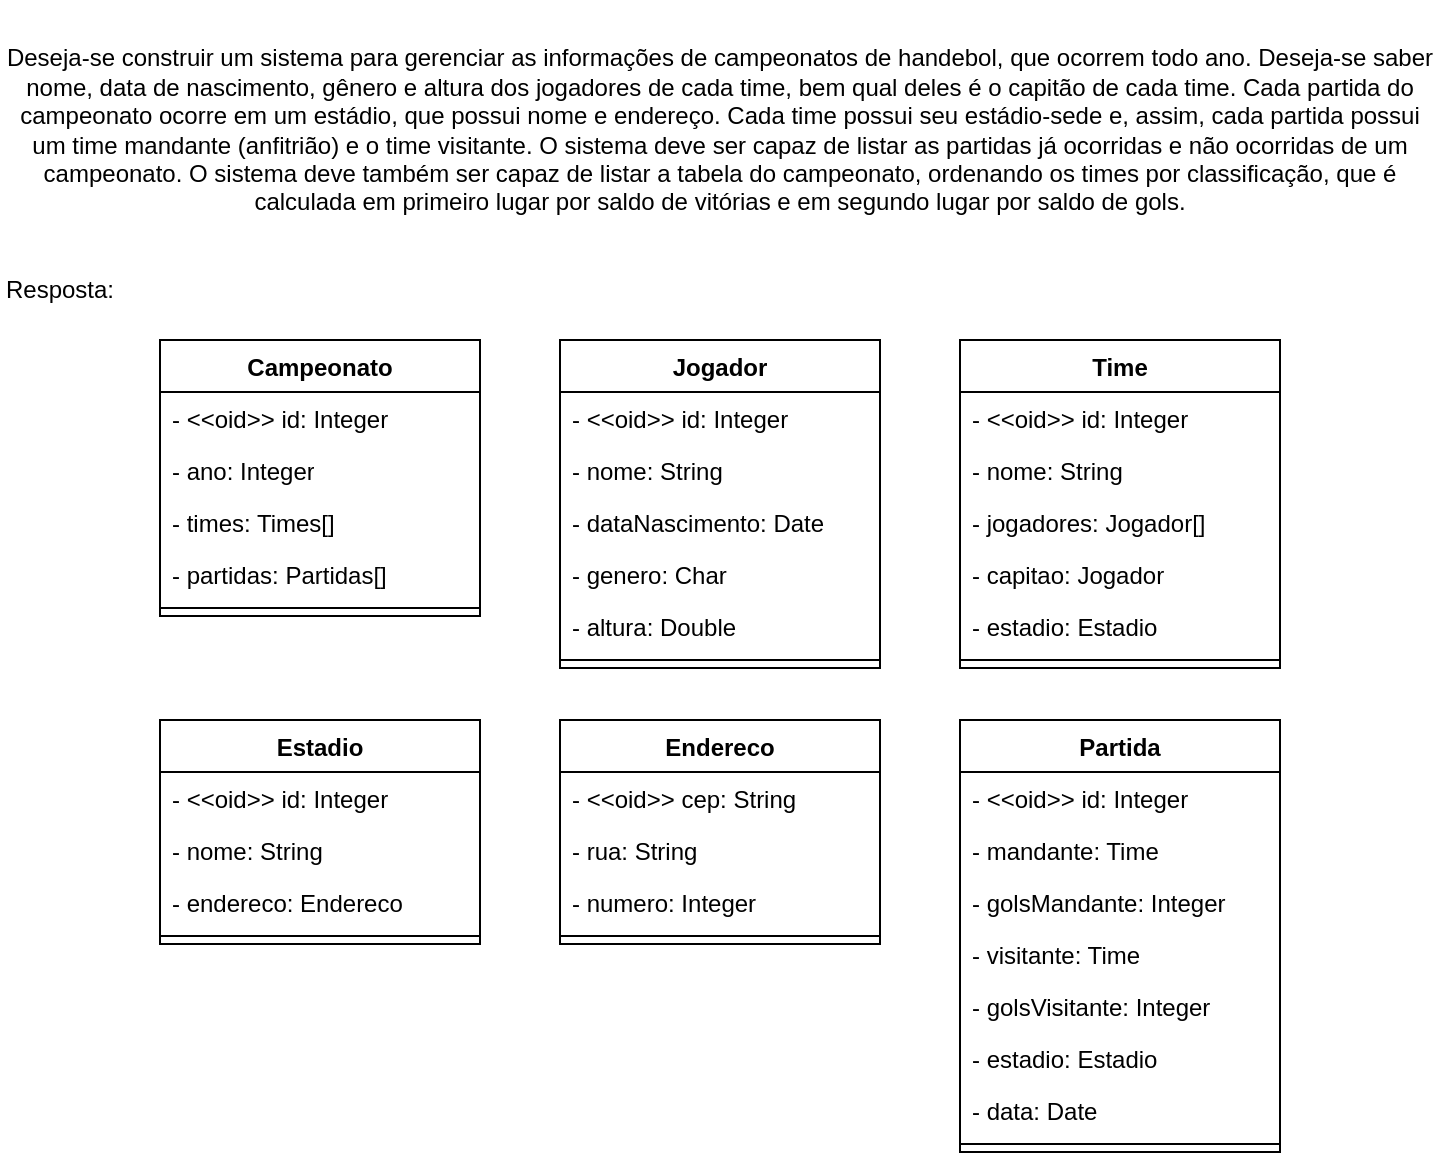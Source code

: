 <mxfile version="21.2.8" type="device">
  <diagram id="C5RBs43oDa-KdzZeNtuy" name="Page-1">
    <mxGraphModel dx="1707" dy="527" grid="1" gridSize="10" guides="1" tooltips="1" connect="1" arrows="1" fold="1" page="1" pageScale="1" pageWidth="827" pageHeight="1169" math="0" shadow="0">
      <root>
        <mxCell id="WIyWlLk6GJQsqaUBKTNV-0" />
        <mxCell id="WIyWlLk6GJQsqaUBKTNV-1" parent="WIyWlLk6GJQsqaUBKTNV-0" />
        <mxCell id="zkfFHV4jXpPFQw0GAbJ--0" value="Jogador" style="swimlane;fontStyle=1;align=center;verticalAlign=top;childLayout=stackLayout;horizontal=1;startSize=26;horizontalStack=0;resizeParent=1;resizeLast=0;collapsible=1;marginBottom=0;rounded=0;shadow=0;strokeWidth=1;" parent="WIyWlLk6GJQsqaUBKTNV-1" vertex="1">
          <mxGeometry x="160" y="200" width="160" height="164" as="geometry">
            <mxRectangle x="230" y="140" width="160" height="26" as="alternateBounds" />
          </mxGeometry>
        </mxCell>
        <mxCell id="zUPCb1UgoMydF-zfF0vw-2" value="- &lt;&lt;oid&gt;&gt; id: Integer" style="text;align=left;verticalAlign=top;spacingLeft=4;spacingRight=4;overflow=hidden;rotatable=0;points=[[0,0.5],[1,0.5]];portConstraint=eastwest;" vertex="1" parent="zkfFHV4jXpPFQw0GAbJ--0">
          <mxGeometry y="26" width="160" height="26" as="geometry" />
        </mxCell>
        <mxCell id="zkfFHV4jXpPFQw0GAbJ--1" value="- nome: String" style="text;align=left;verticalAlign=top;spacingLeft=4;spacingRight=4;overflow=hidden;rotatable=0;points=[[0,0.5],[1,0.5]];portConstraint=eastwest;" parent="zkfFHV4jXpPFQw0GAbJ--0" vertex="1">
          <mxGeometry y="52" width="160" height="26" as="geometry" />
        </mxCell>
        <mxCell id="zkfFHV4jXpPFQw0GAbJ--2" value="- dataNascimento: Date" style="text;align=left;verticalAlign=top;spacingLeft=4;spacingRight=4;overflow=hidden;rotatable=0;points=[[0,0.5],[1,0.5]];portConstraint=eastwest;rounded=0;shadow=0;html=0;" parent="zkfFHV4jXpPFQw0GAbJ--0" vertex="1">
          <mxGeometry y="78" width="160" height="26" as="geometry" />
        </mxCell>
        <mxCell id="zUPCb1UgoMydF-zfF0vw-34" value="- genero: Char" style="text;align=left;verticalAlign=top;spacingLeft=4;spacingRight=4;overflow=hidden;rotatable=0;points=[[0,0.5],[1,0.5]];portConstraint=eastwest;rounded=0;shadow=0;html=0;" vertex="1" parent="zkfFHV4jXpPFQw0GAbJ--0">
          <mxGeometry y="104" width="160" height="26" as="geometry" />
        </mxCell>
        <mxCell id="zkfFHV4jXpPFQw0GAbJ--3" value="- altura: Double" style="text;align=left;verticalAlign=top;spacingLeft=4;spacingRight=4;overflow=hidden;rotatable=0;points=[[0,0.5],[1,0.5]];portConstraint=eastwest;rounded=0;shadow=0;html=0;" parent="zkfFHV4jXpPFQw0GAbJ--0" vertex="1">
          <mxGeometry y="130" width="160" height="26" as="geometry" />
        </mxCell>
        <mxCell id="zkfFHV4jXpPFQw0GAbJ--4" value="" style="line;html=1;strokeWidth=1;align=left;verticalAlign=middle;spacingTop=-1;spacingLeft=3;spacingRight=3;rotatable=0;labelPosition=right;points=[];portConstraint=eastwest;" parent="zkfFHV4jXpPFQw0GAbJ--0" vertex="1">
          <mxGeometry y="156" width="160" height="8" as="geometry" />
        </mxCell>
        <mxCell id="zUPCb1UgoMydF-zfF0vw-0" value="Deseja-se construir um sistema para gerenciar as informações de campeonatos de&amp;nbsp;&lt;span dir=&quot;ltr&quot; role=&quot;presentation&quot; style=&quot;left: 14.06%; top: 33.75%; font-size: calc(var(--scale-factor)*11.3px); transform: scaleX(0.827);&quot;&gt;handebol, que ocorrem todo ano. Deseja-se saber nome, data de nascimento, gênero e altura dos&amp;nbsp;&lt;/span&gt;&lt;span dir=&quot;ltr&quot; role=&quot;presentation&quot; style=&quot;left: 14.06%; top: 35.39%; font-size: calc(var(--scale-factor)*11.3px); transform: scaleX(0.788);&quot;&gt;jogadores de cada time, bem qual deles é o capitão de cada time. Cada partida do campeonato ocorre&amp;nbsp;&lt;/span&gt;&lt;span dir=&quot;ltr&quot; role=&quot;presentation&quot; style=&quot;left: 14.06%; top: 37.03%; font-size: calc(var(--scale-factor)*11.3px); transform: scaleX(0.783);&quot;&gt;em um estádio, que possui nome e endereço. Cada time possui seu estádio-sede e, assim, cada partida&amp;nbsp;&lt;/span&gt;&lt;span dir=&quot;ltr&quot; role=&quot;presentation&quot; style=&quot;left: 14.06%; top: 38.66%; font-size: calc(var(--scale-factor)*11.3px); transform: scaleX(0.791);&quot;&gt;possui um time mandante (anfitrião) e o time visitante. O sistema deve ser capaz de listar as partidas&amp;nbsp;&lt;/span&gt;&lt;span dir=&quot;ltr&quot; role=&quot;presentation&quot; style=&quot;left: 14.06%; top: 40.32%; font-size: calc(var(--scale-factor)*11.3px); transform: scaleX(0.776);&quot;&gt;já ocorridas e não ocorridas de um campeonato. O sistema deve também ser capaz de listar a tabela do&amp;nbsp;&lt;/span&gt;&lt;span dir=&quot;ltr&quot; role=&quot;presentation&quot; style=&quot;left: 14.06%; top: 41.95%; font-size: calc(var(--scale-factor)*11.3px); transform: scaleX(0.811);&quot;&gt;campeonato, ordenando os times por classificação, que é calculada em primeiro lugar por saldo de&amp;nbsp;&lt;/span&gt;&lt;span dir=&quot;ltr&quot; role=&quot;presentation&quot; style=&quot;left: 14.06%; top: 43.59%; font-size: calc(var(--scale-factor)*11.3px); transform: scaleX(0.783);&quot;&gt;vitórias e em segundo lugar por saldo de gols.&lt;/span&gt;" style="text;html=1;strokeColor=none;fillColor=none;align=center;verticalAlign=middle;whiteSpace=wrap;rounded=0;" vertex="1" parent="WIyWlLk6GJQsqaUBKTNV-1">
          <mxGeometry x="-120" y="30" width="720" height="130" as="geometry" />
        </mxCell>
        <mxCell id="zUPCb1UgoMydF-zfF0vw-1" value="Resposta:" style="text;html=1;strokeColor=none;fillColor=none;align=center;verticalAlign=middle;whiteSpace=wrap;rounded=0;" vertex="1" parent="WIyWlLk6GJQsqaUBKTNV-1">
          <mxGeometry x="-120" y="160" width="60" height="30" as="geometry" />
        </mxCell>
        <mxCell id="zUPCb1UgoMydF-zfF0vw-5" value="Time" style="swimlane;fontStyle=1;align=center;verticalAlign=top;childLayout=stackLayout;horizontal=1;startSize=26;horizontalStack=0;resizeParent=1;resizeParentMax=0;resizeLast=0;collapsible=1;marginBottom=0;whiteSpace=wrap;html=1;" vertex="1" parent="WIyWlLk6GJQsqaUBKTNV-1">
          <mxGeometry x="360" y="200" width="160" height="164" as="geometry" />
        </mxCell>
        <mxCell id="zUPCb1UgoMydF-zfF0vw-9" value="- &amp;lt;&amp;lt;oid&amp;gt;&amp;gt; id: Integer" style="text;strokeColor=none;fillColor=none;align=left;verticalAlign=top;spacingLeft=4;spacingRight=4;overflow=hidden;rotatable=0;points=[[0,0.5],[1,0.5]];portConstraint=eastwest;whiteSpace=wrap;html=1;" vertex="1" parent="zUPCb1UgoMydF-zfF0vw-5">
          <mxGeometry y="26" width="160" height="26" as="geometry" />
        </mxCell>
        <mxCell id="zUPCb1UgoMydF-zfF0vw-6" value="- nome: String" style="text;strokeColor=none;fillColor=none;align=left;verticalAlign=top;spacingLeft=4;spacingRight=4;overflow=hidden;rotatable=0;points=[[0,0.5],[1,0.5]];portConstraint=eastwest;whiteSpace=wrap;html=1;" vertex="1" parent="zUPCb1UgoMydF-zfF0vw-5">
          <mxGeometry y="52" width="160" height="26" as="geometry" />
        </mxCell>
        <mxCell id="zUPCb1UgoMydF-zfF0vw-10" value="- jogadores: Jogador[]" style="text;strokeColor=none;fillColor=none;align=left;verticalAlign=top;spacingLeft=4;spacingRight=4;overflow=hidden;rotatable=0;points=[[0,0.5],[1,0.5]];portConstraint=eastwest;whiteSpace=wrap;html=1;" vertex="1" parent="zUPCb1UgoMydF-zfF0vw-5">
          <mxGeometry y="78" width="160" height="26" as="geometry" />
        </mxCell>
        <mxCell id="zUPCb1UgoMydF-zfF0vw-11" value="- capitao: Jogador" style="text;strokeColor=none;fillColor=none;align=left;verticalAlign=top;spacingLeft=4;spacingRight=4;overflow=hidden;rotatable=0;points=[[0,0.5],[1,0.5]];portConstraint=eastwest;whiteSpace=wrap;html=1;" vertex="1" parent="zUPCb1UgoMydF-zfF0vw-5">
          <mxGeometry y="104" width="160" height="26" as="geometry" />
        </mxCell>
        <mxCell id="zUPCb1UgoMydF-zfF0vw-12" value="- estadio: Estadio" style="text;strokeColor=none;fillColor=none;align=left;verticalAlign=top;spacingLeft=4;spacingRight=4;overflow=hidden;rotatable=0;points=[[0,0.5],[1,0.5]];portConstraint=eastwest;whiteSpace=wrap;html=1;" vertex="1" parent="zUPCb1UgoMydF-zfF0vw-5">
          <mxGeometry y="130" width="160" height="26" as="geometry" />
        </mxCell>
        <mxCell id="zUPCb1UgoMydF-zfF0vw-7" value="" style="line;strokeWidth=1;fillColor=none;align=left;verticalAlign=middle;spacingTop=-1;spacingLeft=3;spacingRight=3;rotatable=0;labelPosition=right;points=[];portConstraint=eastwest;strokeColor=inherit;" vertex="1" parent="zUPCb1UgoMydF-zfF0vw-5">
          <mxGeometry y="156" width="160" height="8" as="geometry" />
        </mxCell>
        <mxCell id="zUPCb1UgoMydF-zfF0vw-13" value="Estadio" style="swimlane;fontStyle=1;align=center;verticalAlign=top;childLayout=stackLayout;horizontal=1;startSize=26;horizontalStack=0;resizeParent=1;resizeParentMax=0;resizeLast=0;collapsible=1;marginBottom=0;whiteSpace=wrap;html=1;" vertex="1" parent="WIyWlLk6GJQsqaUBKTNV-1">
          <mxGeometry x="-40" y="390" width="160" height="112" as="geometry" />
        </mxCell>
        <mxCell id="zUPCb1UgoMydF-zfF0vw-14" value="- &amp;lt;&amp;lt;oid&amp;gt;&amp;gt; id: Integer" style="text;strokeColor=none;fillColor=none;align=left;verticalAlign=top;spacingLeft=4;spacingRight=4;overflow=hidden;rotatable=0;points=[[0,0.5],[1,0.5]];portConstraint=eastwest;whiteSpace=wrap;html=1;" vertex="1" parent="zUPCb1UgoMydF-zfF0vw-13">
          <mxGeometry y="26" width="160" height="26" as="geometry" />
        </mxCell>
        <mxCell id="zUPCb1UgoMydF-zfF0vw-17" value="- nome: String" style="text;strokeColor=none;fillColor=none;align=left;verticalAlign=top;spacingLeft=4;spacingRight=4;overflow=hidden;rotatable=0;points=[[0,0.5],[1,0.5]];portConstraint=eastwest;whiteSpace=wrap;html=1;" vertex="1" parent="zUPCb1UgoMydF-zfF0vw-13">
          <mxGeometry y="52" width="160" height="26" as="geometry" />
        </mxCell>
        <mxCell id="zUPCb1UgoMydF-zfF0vw-41" value="- endereco: Endereco" style="text;strokeColor=none;fillColor=none;align=left;verticalAlign=top;spacingLeft=4;spacingRight=4;overflow=hidden;rotatable=0;points=[[0,0.5],[1,0.5]];portConstraint=eastwest;whiteSpace=wrap;html=1;" vertex="1" parent="zUPCb1UgoMydF-zfF0vw-13">
          <mxGeometry y="78" width="160" height="26" as="geometry" />
        </mxCell>
        <mxCell id="zUPCb1UgoMydF-zfF0vw-15" value="" style="line;strokeWidth=1;fillColor=none;align=left;verticalAlign=middle;spacingTop=-1;spacingLeft=3;spacingRight=3;rotatable=0;labelPosition=right;points=[];portConstraint=eastwest;strokeColor=inherit;" vertex="1" parent="zUPCb1UgoMydF-zfF0vw-13">
          <mxGeometry y="104" width="160" height="8" as="geometry" />
        </mxCell>
        <mxCell id="zUPCb1UgoMydF-zfF0vw-19" value="Partida" style="swimlane;fontStyle=1;align=center;verticalAlign=top;childLayout=stackLayout;horizontal=1;startSize=26;horizontalStack=0;resizeParent=1;resizeParentMax=0;resizeLast=0;collapsible=1;marginBottom=0;whiteSpace=wrap;html=1;" vertex="1" parent="WIyWlLk6GJQsqaUBKTNV-1">
          <mxGeometry x="360" y="390" width="160" height="216" as="geometry" />
        </mxCell>
        <mxCell id="zUPCb1UgoMydF-zfF0vw-20" value="- &amp;lt;&amp;lt;oid&amp;gt;&amp;gt; id: Integer" style="text;strokeColor=none;fillColor=none;align=left;verticalAlign=top;spacingLeft=4;spacingRight=4;overflow=hidden;rotatable=0;points=[[0,0.5],[1,0.5]];portConstraint=eastwest;whiteSpace=wrap;html=1;" vertex="1" parent="zUPCb1UgoMydF-zfF0vw-19">
          <mxGeometry y="26" width="160" height="26" as="geometry" />
        </mxCell>
        <mxCell id="zUPCb1UgoMydF-zfF0vw-23" value="- mandante: Time" style="text;strokeColor=none;fillColor=none;align=left;verticalAlign=top;spacingLeft=4;spacingRight=4;overflow=hidden;rotatable=0;points=[[0,0.5],[1,0.5]];portConstraint=eastwest;whiteSpace=wrap;html=1;" vertex="1" parent="zUPCb1UgoMydF-zfF0vw-19">
          <mxGeometry y="52" width="160" height="26" as="geometry" />
        </mxCell>
        <mxCell id="zUPCb1UgoMydF-zfF0vw-44" value="- golsMandante: Integer" style="text;strokeColor=none;fillColor=none;align=left;verticalAlign=top;spacingLeft=4;spacingRight=4;overflow=hidden;rotatable=0;points=[[0,0.5],[1,0.5]];portConstraint=eastwest;whiteSpace=wrap;html=1;" vertex="1" parent="zUPCb1UgoMydF-zfF0vw-19">
          <mxGeometry y="78" width="160" height="26" as="geometry" />
        </mxCell>
        <mxCell id="zUPCb1UgoMydF-zfF0vw-24" value="- visitante: Time" style="text;strokeColor=none;fillColor=none;align=left;verticalAlign=top;spacingLeft=4;spacingRight=4;overflow=hidden;rotatable=0;points=[[0,0.5],[1,0.5]];portConstraint=eastwest;whiteSpace=wrap;html=1;" vertex="1" parent="zUPCb1UgoMydF-zfF0vw-19">
          <mxGeometry y="104" width="160" height="26" as="geometry" />
        </mxCell>
        <mxCell id="zUPCb1UgoMydF-zfF0vw-45" value="- golsVisitante: Integer" style="text;strokeColor=none;fillColor=none;align=left;verticalAlign=top;spacingLeft=4;spacingRight=4;overflow=hidden;rotatable=0;points=[[0,0.5],[1,0.5]];portConstraint=eastwest;whiteSpace=wrap;html=1;" vertex="1" parent="zUPCb1UgoMydF-zfF0vw-19">
          <mxGeometry y="130" width="160" height="26" as="geometry" />
        </mxCell>
        <mxCell id="zUPCb1UgoMydF-zfF0vw-25" value="- estadio: Estadio" style="text;strokeColor=none;fillColor=none;align=left;verticalAlign=top;spacingLeft=4;spacingRight=4;overflow=hidden;rotatable=0;points=[[0,0.5],[1,0.5]];portConstraint=eastwest;whiteSpace=wrap;html=1;" vertex="1" parent="zUPCb1UgoMydF-zfF0vw-19">
          <mxGeometry y="156" width="160" height="26" as="geometry" />
        </mxCell>
        <mxCell id="zUPCb1UgoMydF-zfF0vw-43" value="- data: Date" style="text;strokeColor=none;fillColor=none;align=left;verticalAlign=top;spacingLeft=4;spacingRight=4;overflow=hidden;rotatable=0;points=[[0,0.5],[1,0.5]];portConstraint=eastwest;whiteSpace=wrap;html=1;" vertex="1" parent="zUPCb1UgoMydF-zfF0vw-19">
          <mxGeometry y="182" width="160" height="26" as="geometry" />
        </mxCell>
        <mxCell id="zUPCb1UgoMydF-zfF0vw-21" value="" style="line;strokeWidth=1;fillColor=none;align=left;verticalAlign=middle;spacingTop=-1;spacingLeft=3;spacingRight=3;rotatable=0;labelPosition=right;points=[];portConstraint=eastwest;strokeColor=inherit;" vertex="1" parent="zUPCb1UgoMydF-zfF0vw-19">
          <mxGeometry y="208" width="160" height="8" as="geometry" />
        </mxCell>
        <mxCell id="zUPCb1UgoMydF-zfF0vw-27" value="Campeonato" style="swimlane;fontStyle=1;align=center;verticalAlign=top;childLayout=stackLayout;horizontal=1;startSize=26;horizontalStack=0;resizeParent=1;resizeParentMax=0;resizeLast=0;collapsible=1;marginBottom=0;whiteSpace=wrap;html=1;" vertex="1" parent="WIyWlLk6GJQsqaUBKTNV-1">
          <mxGeometry x="-40" y="200" width="160" height="138" as="geometry" />
        </mxCell>
        <mxCell id="zUPCb1UgoMydF-zfF0vw-28" value="- &amp;lt;&amp;lt;oid&amp;gt;&amp;gt; id: Integer" style="text;strokeColor=none;fillColor=none;align=left;verticalAlign=top;spacingLeft=4;spacingRight=4;overflow=hidden;rotatable=0;points=[[0,0.5],[1,0.5]];portConstraint=eastwest;whiteSpace=wrap;html=1;" vertex="1" parent="zUPCb1UgoMydF-zfF0vw-27">
          <mxGeometry y="26" width="160" height="26" as="geometry" />
        </mxCell>
        <mxCell id="zUPCb1UgoMydF-zfF0vw-31" value="- ano: Integer" style="text;strokeColor=none;fillColor=none;align=left;verticalAlign=top;spacingLeft=4;spacingRight=4;overflow=hidden;rotatable=0;points=[[0,0.5],[1,0.5]];portConstraint=eastwest;whiteSpace=wrap;html=1;" vertex="1" parent="zUPCb1UgoMydF-zfF0vw-27">
          <mxGeometry y="52" width="160" height="26" as="geometry" />
        </mxCell>
        <mxCell id="zUPCb1UgoMydF-zfF0vw-32" value="- times: Times[]" style="text;strokeColor=none;fillColor=none;align=left;verticalAlign=top;spacingLeft=4;spacingRight=4;overflow=hidden;rotatable=0;points=[[0,0.5],[1,0.5]];portConstraint=eastwest;whiteSpace=wrap;html=1;" vertex="1" parent="zUPCb1UgoMydF-zfF0vw-27">
          <mxGeometry y="78" width="160" height="26" as="geometry" />
        </mxCell>
        <mxCell id="zUPCb1UgoMydF-zfF0vw-33" value="- partidas: Partidas[]" style="text;strokeColor=none;fillColor=none;align=left;verticalAlign=top;spacingLeft=4;spacingRight=4;overflow=hidden;rotatable=0;points=[[0,0.5],[1,0.5]];portConstraint=eastwest;whiteSpace=wrap;html=1;" vertex="1" parent="zUPCb1UgoMydF-zfF0vw-27">
          <mxGeometry y="104" width="160" height="26" as="geometry" />
        </mxCell>
        <mxCell id="zUPCb1UgoMydF-zfF0vw-29" value="" style="line;strokeWidth=1;fillColor=none;align=left;verticalAlign=middle;spacingTop=-1;spacingLeft=3;spacingRight=3;rotatable=0;labelPosition=right;points=[];portConstraint=eastwest;strokeColor=inherit;" vertex="1" parent="zUPCb1UgoMydF-zfF0vw-27">
          <mxGeometry y="130" width="160" height="8" as="geometry" />
        </mxCell>
        <mxCell id="zUPCb1UgoMydF-zfF0vw-35" value="Endereco" style="swimlane;fontStyle=1;align=center;verticalAlign=top;childLayout=stackLayout;horizontal=1;startSize=26;horizontalStack=0;resizeParent=1;resizeParentMax=0;resizeLast=0;collapsible=1;marginBottom=0;whiteSpace=wrap;html=1;" vertex="1" parent="WIyWlLk6GJQsqaUBKTNV-1">
          <mxGeometry x="160" y="390" width="160" height="112" as="geometry" />
        </mxCell>
        <mxCell id="zUPCb1UgoMydF-zfF0vw-40" value="- &amp;lt;&amp;lt;oid&amp;gt;&amp;gt; cep: String" style="text;strokeColor=none;fillColor=none;align=left;verticalAlign=top;spacingLeft=4;spacingRight=4;overflow=hidden;rotatable=0;points=[[0,0.5],[1,0.5]];portConstraint=eastwest;whiteSpace=wrap;html=1;" vertex="1" parent="zUPCb1UgoMydF-zfF0vw-35">
          <mxGeometry y="26" width="160" height="26" as="geometry" />
        </mxCell>
        <mxCell id="zUPCb1UgoMydF-zfF0vw-36" value="- rua: String" style="text;strokeColor=none;fillColor=none;align=left;verticalAlign=top;spacingLeft=4;spacingRight=4;overflow=hidden;rotatable=0;points=[[0,0.5],[1,0.5]];portConstraint=eastwest;whiteSpace=wrap;html=1;" vertex="1" parent="zUPCb1UgoMydF-zfF0vw-35">
          <mxGeometry y="52" width="160" height="26" as="geometry" />
        </mxCell>
        <mxCell id="zUPCb1UgoMydF-zfF0vw-39" value="- numero: Integer" style="text;strokeColor=none;fillColor=none;align=left;verticalAlign=top;spacingLeft=4;spacingRight=4;overflow=hidden;rotatable=0;points=[[0,0.5],[1,0.5]];portConstraint=eastwest;whiteSpace=wrap;html=1;" vertex="1" parent="zUPCb1UgoMydF-zfF0vw-35">
          <mxGeometry y="78" width="160" height="26" as="geometry" />
        </mxCell>
        <mxCell id="zUPCb1UgoMydF-zfF0vw-37" value="" style="line;strokeWidth=1;fillColor=none;align=left;verticalAlign=middle;spacingTop=-1;spacingLeft=3;spacingRight=3;rotatable=0;labelPosition=right;points=[];portConstraint=eastwest;strokeColor=inherit;" vertex="1" parent="zUPCb1UgoMydF-zfF0vw-35">
          <mxGeometry y="104" width="160" height="8" as="geometry" />
        </mxCell>
      </root>
    </mxGraphModel>
  </diagram>
</mxfile>
